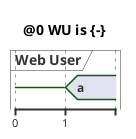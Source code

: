 {
  "sha1": "mezl9bg1uigzadcz2cl3pgbpkpp5l1l",
  "insertion": {
    "when": "2024-06-03T18:59:35.160Z",
    "url": "https://github.com/plantuml/plantuml/issues/1708",
    "user": "plantuml@gmail.com"
  }
}
@startuml
title @0 WU is {-}
concise "Web User" as WU
@0
WU is {-}
@1
WU is a
@enduml
